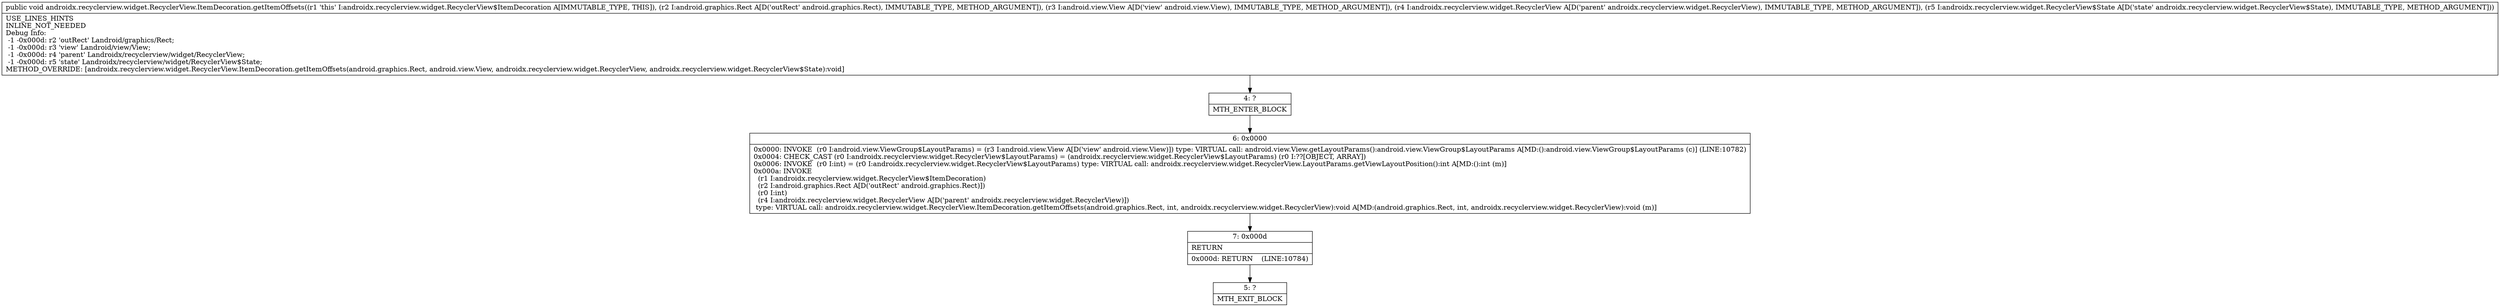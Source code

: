 digraph "CFG forandroidx.recyclerview.widget.RecyclerView.ItemDecoration.getItemOffsets(Landroid\/graphics\/Rect;Landroid\/view\/View;Landroidx\/recyclerview\/widget\/RecyclerView;Landroidx\/recyclerview\/widget\/RecyclerView$State;)V" {
Node_4 [shape=record,label="{4\:\ ?|MTH_ENTER_BLOCK\l}"];
Node_6 [shape=record,label="{6\:\ 0x0000|0x0000: INVOKE  (r0 I:android.view.ViewGroup$LayoutParams) = (r3 I:android.view.View A[D('view' android.view.View)]) type: VIRTUAL call: android.view.View.getLayoutParams():android.view.ViewGroup$LayoutParams A[MD:():android.view.ViewGroup$LayoutParams (c)] (LINE:10782)\l0x0004: CHECK_CAST (r0 I:androidx.recyclerview.widget.RecyclerView$LayoutParams) = (androidx.recyclerview.widget.RecyclerView$LayoutParams) (r0 I:??[OBJECT, ARRAY]) \l0x0006: INVOKE  (r0 I:int) = (r0 I:androidx.recyclerview.widget.RecyclerView$LayoutParams) type: VIRTUAL call: androidx.recyclerview.widget.RecyclerView.LayoutParams.getViewLayoutPosition():int A[MD:():int (m)]\l0x000a: INVOKE  \l  (r1 I:androidx.recyclerview.widget.RecyclerView$ItemDecoration)\l  (r2 I:android.graphics.Rect A[D('outRect' android.graphics.Rect)])\l  (r0 I:int)\l  (r4 I:androidx.recyclerview.widget.RecyclerView A[D('parent' androidx.recyclerview.widget.RecyclerView)])\l type: VIRTUAL call: androidx.recyclerview.widget.RecyclerView.ItemDecoration.getItemOffsets(android.graphics.Rect, int, androidx.recyclerview.widget.RecyclerView):void A[MD:(android.graphics.Rect, int, androidx.recyclerview.widget.RecyclerView):void (m)]\l}"];
Node_7 [shape=record,label="{7\:\ 0x000d|RETURN\l|0x000d: RETURN    (LINE:10784)\l}"];
Node_5 [shape=record,label="{5\:\ ?|MTH_EXIT_BLOCK\l}"];
MethodNode[shape=record,label="{public void androidx.recyclerview.widget.RecyclerView.ItemDecoration.getItemOffsets((r1 'this' I:androidx.recyclerview.widget.RecyclerView$ItemDecoration A[IMMUTABLE_TYPE, THIS]), (r2 I:android.graphics.Rect A[D('outRect' android.graphics.Rect), IMMUTABLE_TYPE, METHOD_ARGUMENT]), (r3 I:android.view.View A[D('view' android.view.View), IMMUTABLE_TYPE, METHOD_ARGUMENT]), (r4 I:androidx.recyclerview.widget.RecyclerView A[D('parent' androidx.recyclerview.widget.RecyclerView), IMMUTABLE_TYPE, METHOD_ARGUMENT]), (r5 I:androidx.recyclerview.widget.RecyclerView$State A[D('state' androidx.recyclerview.widget.RecyclerView$State), IMMUTABLE_TYPE, METHOD_ARGUMENT]))  | USE_LINES_HINTS\lINLINE_NOT_NEEDED\lDebug Info:\l  \-1 \-0x000d: r2 'outRect' Landroid\/graphics\/Rect;\l  \-1 \-0x000d: r3 'view' Landroid\/view\/View;\l  \-1 \-0x000d: r4 'parent' Landroidx\/recyclerview\/widget\/RecyclerView;\l  \-1 \-0x000d: r5 'state' Landroidx\/recyclerview\/widget\/RecyclerView$State;\lMETHOD_OVERRIDE: [androidx.recyclerview.widget.RecyclerView.ItemDecoration.getItemOffsets(android.graphics.Rect, android.view.View, androidx.recyclerview.widget.RecyclerView, androidx.recyclerview.widget.RecyclerView$State):void]\l}"];
MethodNode -> Node_4;Node_4 -> Node_6;
Node_6 -> Node_7;
Node_7 -> Node_5;
}

